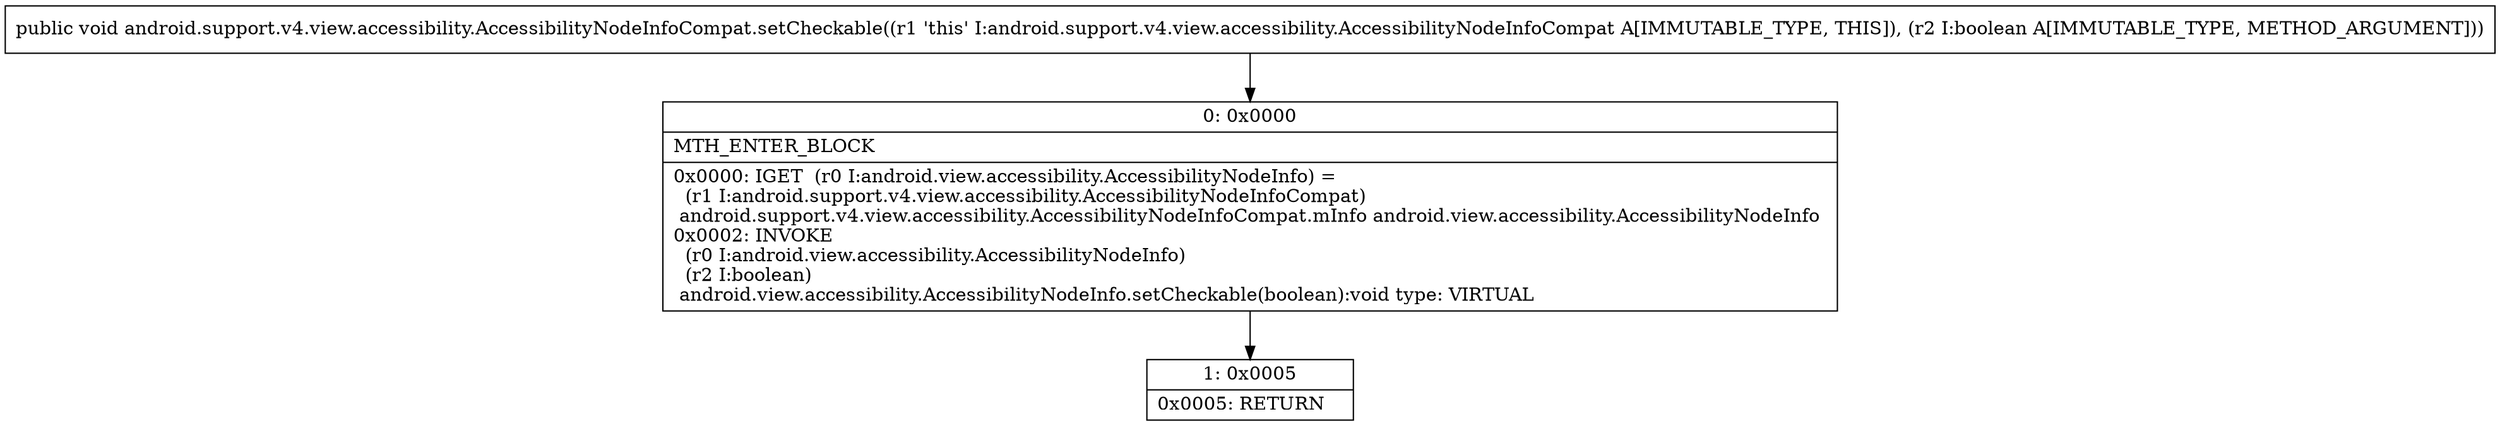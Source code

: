 digraph "CFG forandroid.support.v4.view.accessibility.AccessibilityNodeInfoCompat.setCheckable(Z)V" {
Node_0 [shape=record,label="{0\:\ 0x0000|MTH_ENTER_BLOCK\l|0x0000: IGET  (r0 I:android.view.accessibility.AccessibilityNodeInfo) = \l  (r1 I:android.support.v4.view.accessibility.AccessibilityNodeInfoCompat)\l android.support.v4.view.accessibility.AccessibilityNodeInfoCompat.mInfo android.view.accessibility.AccessibilityNodeInfo \l0x0002: INVOKE  \l  (r0 I:android.view.accessibility.AccessibilityNodeInfo)\l  (r2 I:boolean)\l android.view.accessibility.AccessibilityNodeInfo.setCheckable(boolean):void type: VIRTUAL \l}"];
Node_1 [shape=record,label="{1\:\ 0x0005|0x0005: RETURN   \l}"];
MethodNode[shape=record,label="{public void android.support.v4.view.accessibility.AccessibilityNodeInfoCompat.setCheckable((r1 'this' I:android.support.v4.view.accessibility.AccessibilityNodeInfoCompat A[IMMUTABLE_TYPE, THIS]), (r2 I:boolean A[IMMUTABLE_TYPE, METHOD_ARGUMENT])) }"];
MethodNode -> Node_0;
Node_0 -> Node_1;
}

